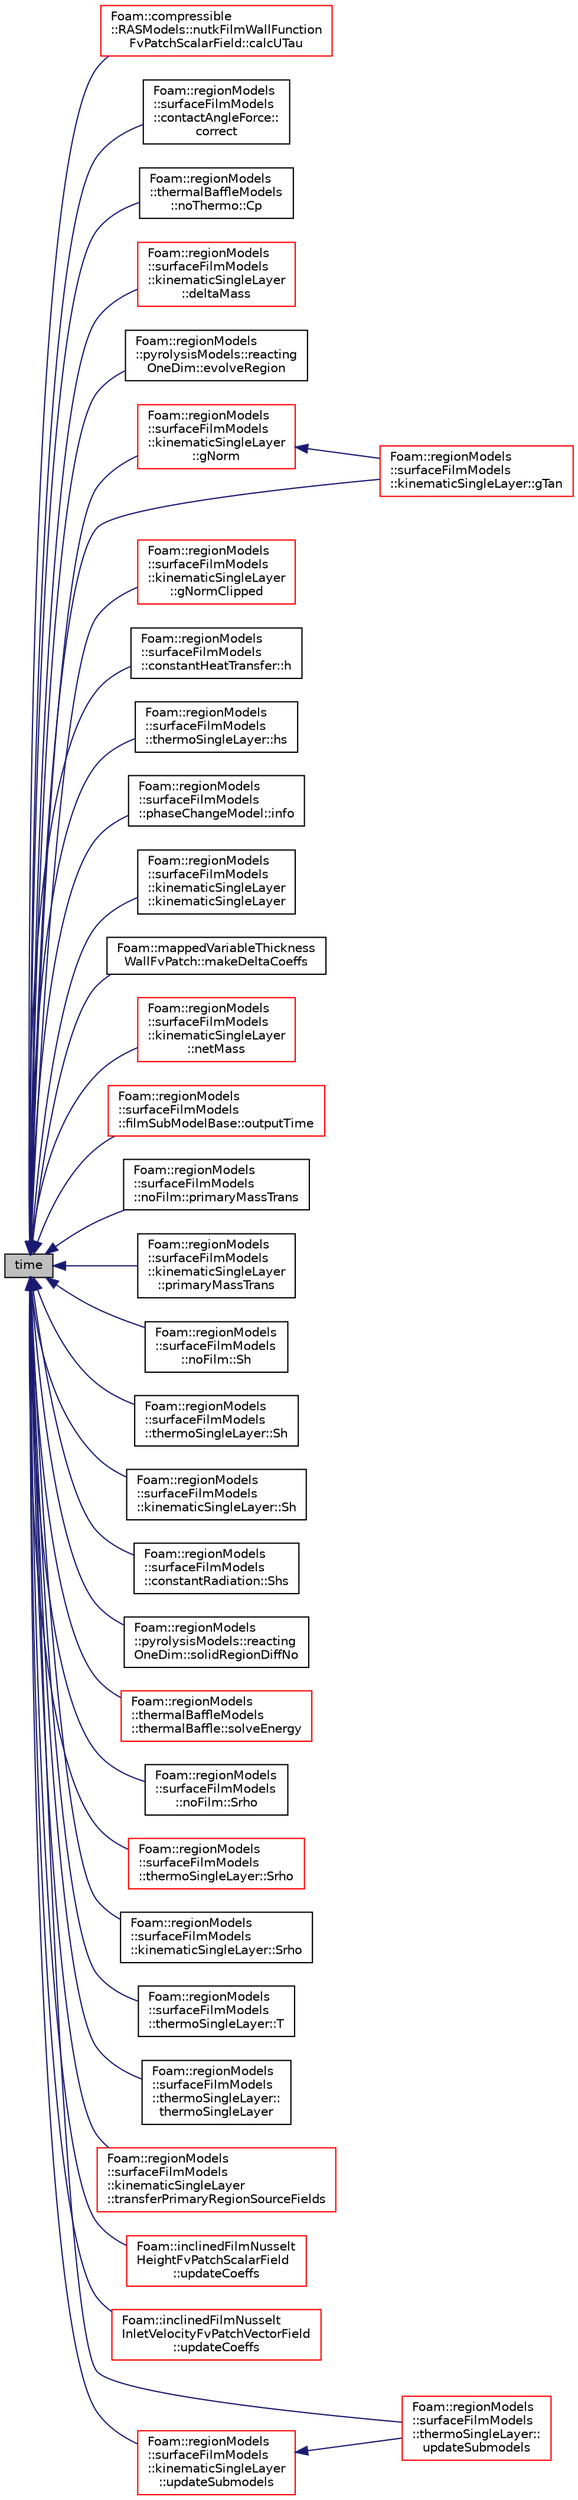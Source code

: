 digraph "time"
{
  bgcolor="transparent";
  edge [fontname="Helvetica",fontsize="10",labelfontname="Helvetica",labelfontsize="10"];
  node [fontname="Helvetica",fontsize="10",shape=record];
  rankdir="LR";
  Node1 [label="time",height=0.2,width=0.4,color="black", fillcolor="grey75", style="filled", fontcolor="black"];
  Node1 -> Node2 [dir="back",color="midnightblue",fontsize="10",style="solid",fontname="Helvetica"];
  Node2 [label="Foam::compressible\l::RASModels::nutkFilmWallFunction\lFvPatchScalarField::calcUTau",height=0.2,width=0.4,color="red",URL="$a01677.html#a1531610b3f6b7efe703bfbecd07f0b66",tooltip="Calculate the friction velocity. "];
  Node1 -> Node3 [dir="back",color="midnightblue",fontsize="10",style="solid",fontname="Helvetica"];
  Node3 [label="Foam::regionModels\l::surfaceFilmModels\l::contactAngleForce::\lcorrect",height=0.2,width=0.4,color="black",URL="$a00398.html#ae8286cb1594f9b26a1c5291173459307",tooltip="Correct. "];
  Node1 -> Node4 [dir="back",color="midnightblue",fontsize="10",style="solid",fontname="Helvetica"];
  Node4 [label="Foam::regionModels\l::thermalBaffleModels\l::noThermo::Cp",height=0.2,width=0.4,color="black",URL="$a01659.html#a64af6076b376461399d8dac9d9e3072c",tooltip="Return the film specific heat capacity [J/kg/K]. "];
  Node1 -> Node5 [dir="back",color="midnightblue",fontsize="10",style="solid",fontname="Helvetica"];
  Node5 [label="Foam::regionModels\l::surfaceFilmModels\l::kinematicSingleLayer\l::deltaMass",height=0.2,width=0.4,color="red",URL="$a01237.html#af65ab66d73cd19c226e886a6645cafe1",tooltip="Return the change in film mass due to sources/sinks. "];
  Node1 -> Node6 [dir="back",color="midnightblue",fontsize="10",style="solid",fontname="Helvetica"];
  Node6 [label="Foam::regionModels\l::pyrolysisModels::reacting\lOneDim::evolveRegion",height=0.2,width=0.4,color="black",URL="$a02091.html#afde8f52457f90e83a4eaf49755c19ec9",tooltip="Evolve the pyrolysis equations. "];
  Node1 -> Node7 [dir="back",color="midnightblue",fontsize="10",style="solid",fontname="Helvetica"];
  Node7 [label="Foam::regionModels\l::surfaceFilmModels\l::kinematicSingleLayer\l::gNorm",height=0.2,width=0.4,color="red",URL="$a01237.html#a36b03881846e4652c241b289ffed6ac5",tooltip="Return the gravity normal-to-patch component contribution. "];
  Node7 -> Node8 [dir="back",color="midnightblue",fontsize="10",style="solid",fontname="Helvetica"];
  Node8 [label="Foam::regionModels\l::surfaceFilmModels\l::kinematicSingleLayer::gTan",height=0.2,width=0.4,color="red",URL="$a01237.html#a9d5bca687e0112892d9ce559f58d7b0d",tooltip="Return the gravity tangential component contributions. "];
  Node1 -> Node9 [dir="back",color="midnightblue",fontsize="10",style="solid",fontname="Helvetica"];
  Node9 [label="Foam::regionModels\l::surfaceFilmModels\l::kinematicSingleLayer\l::gNormClipped",height=0.2,width=0.4,color="red",URL="$a01237.html#a67832a61dba0da8c9e97d74abbc12641",tooltip="Return the gravity normal-to-patch component contribution. "];
  Node1 -> Node8 [dir="back",color="midnightblue",fontsize="10",style="solid",fontname="Helvetica"];
  Node1 -> Node10 [dir="back",color="midnightblue",fontsize="10",style="solid",fontname="Helvetica"];
  Node10 [label="Foam::regionModels\l::surfaceFilmModels\l::constantHeatTransfer::h",height=0.2,width=0.4,color="black",URL="$a00371.html#a81fad2fc148108cf751711ae8259fcc8",tooltip="Return the heat transfer coefficient [W/m2/K]. "];
  Node1 -> Node11 [dir="back",color="midnightblue",fontsize="10",style="solid",fontname="Helvetica"];
  Node11 [label="Foam::regionModels\l::surfaceFilmModels\l::thermoSingleLayer::hs",height=0.2,width=0.4,color="black",URL="$a02601.html#ad5ef3d7b5984752155bec89abb8e737c",tooltip="Return sensible enthalpy as a function of temperature. "];
  Node1 -> Node12 [dir="back",color="midnightblue",fontsize="10",style="solid",fontname="Helvetica"];
  Node12 [label="Foam::regionModels\l::surfaceFilmModels\l::phaseChangeModel::info",height=0.2,width=0.4,color="black",URL="$a01835.html#a6665e6d3c0f15223f8e756baa15ed07b",tooltip="Provide some feedback. "];
  Node1 -> Node13 [dir="back",color="midnightblue",fontsize="10",style="solid",fontname="Helvetica"];
  Node13 [label="Foam::regionModels\l::surfaceFilmModels\l::kinematicSingleLayer\l::kinematicSingleLayer",height=0.2,width=0.4,color="black",URL="$a01237.html#a14eca3a31a140f9c312c803d4517b361",tooltip="Construct from components. "];
  Node1 -> Node14 [dir="back",color="midnightblue",fontsize="10",style="solid",fontname="Helvetica"];
  Node14 [label="Foam::mappedVariableThickness\lWallFvPatch::makeDeltaCoeffs",height=0.2,width=0.4,color="black",URL="$a01425.html#ad9682d24a510212d63c1a85520aec880",tooltip="Read neighbour cell distances from dictionary. "];
  Node1 -> Node15 [dir="back",color="midnightblue",fontsize="10",style="solid",fontname="Helvetica"];
  Node15 [label="Foam::regionModels\l::surfaceFilmModels\l::kinematicSingleLayer\l::netMass",height=0.2,width=0.4,color="red",URL="$a01237.html#a089f02e1b30b9a17fd7380c2ce39a0f9",tooltip="Return the net film mass available over the next integration. "];
  Node1 -> Node16 [dir="back",color="midnightblue",fontsize="10",style="solid",fontname="Helvetica"];
  Node16 [label="Foam::regionModels\l::surfaceFilmModels\l::filmSubModelBase::outputTime",height=0.2,width=0.4,color="red",URL="$a00788.html#a4c739173bf75a87e1b6535c2431f1229",tooltip="Flag to indicate when to write a property. "];
  Node1 -> Node17 [dir="back",color="midnightblue",fontsize="10",style="solid",fontname="Helvetica"];
  Node17 [label="Foam::regionModels\l::surfaceFilmModels\l::noFilm::primaryMassTrans",height=0.2,width=0.4,color="black",URL="$a01606.html#adf0ca2b263241fbaad781ee8f429cb2c",tooltip="Return mass transfer source - Eulerian phase only. "];
  Node1 -> Node18 [dir="back",color="midnightblue",fontsize="10",style="solid",fontname="Helvetica"];
  Node18 [label="Foam::regionModels\l::surfaceFilmModels\l::kinematicSingleLayer\l::primaryMassTrans",height=0.2,width=0.4,color="black",URL="$a01237.html#adf0ca2b263241fbaad781ee8f429cb2c",tooltip="Return mass transfer source - Eulerian phase only. "];
  Node1 -> Node19 [dir="back",color="midnightblue",fontsize="10",style="solid",fontname="Helvetica"];
  Node19 [label="Foam::regionModels\l::surfaceFilmModels\l::noFilm::Sh",height=0.2,width=0.4,color="black",URL="$a01606.html#a425e4d0baae7f276c62bf285bbc8f1a8",tooltip="Return enthalpy source - Eulerian phase only. "];
  Node1 -> Node20 [dir="back",color="midnightblue",fontsize="10",style="solid",fontname="Helvetica"];
  Node20 [label="Foam::regionModels\l::surfaceFilmModels\l::thermoSingleLayer::Sh",height=0.2,width=0.4,color="black",URL="$a02601.html#a425e4d0baae7f276c62bf285bbc8f1a8",tooltip="Return enthalpy source - Eulerian phase only. "];
  Node1 -> Node21 [dir="back",color="midnightblue",fontsize="10",style="solid",fontname="Helvetica"];
  Node21 [label="Foam::regionModels\l::surfaceFilmModels\l::kinematicSingleLayer::Sh",height=0.2,width=0.4,color="black",URL="$a01237.html#a425e4d0baae7f276c62bf285bbc8f1a8",tooltip="Return enthalpy source - Eulerian phase only. "];
  Node1 -> Node22 [dir="back",color="midnightblue",fontsize="10",style="solid",fontname="Helvetica"];
  Node22 [label="Foam::regionModels\l::surfaceFilmModels\l::constantRadiation::Shs",height=0.2,width=0.4,color="black",URL="$a00382.html#a23a3971156c3d03fd32bb22f87681ab2",tooltip="Return the radiation sensible enthalpy source. "];
  Node1 -> Node23 [dir="back",color="midnightblue",fontsize="10",style="solid",fontname="Helvetica"];
  Node23 [label="Foam::regionModels\l::pyrolysisModels::reacting\lOneDim::solidRegionDiffNo",height=0.2,width=0.4,color="black",URL="$a02091.html#a689680eb71a05f6bb1be9068faf025e7",tooltip="Mean diffusion number of the solid region. "];
  Node1 -> Node24 [dir="back",color="midnightblue",fontsize="10",style="solid",fontname="Helvetica"];
  Node24 [label="Foam::regionModels\l::thermalBaffleModels\l::thermalBaffle::solveEnergy",height=0.2,width=0.4,color="red",URL="$a02578.html#a533e6e7fb2c00cd976a89d545355000c",tooltip="Solve energy equation. "];
  Node1 -> Node25 [dir="back",color="midnightblue",fontsize="10",style="solid",fontname="Helvetica"];
  Node25 [label="Foam::regionModels\l::surfaceFilmModels\l::noFilm::Srho",height=0.2,width=0.4,color="black",URL="$a01606.html#a0d934b56b1d65fceffbe07a692719aa2",tooltip="Return total mass source - Eulerian phase only. "];
  Node1 -> Node26 [dir="back",color="midnightblue",fontsize="10",style="solid",fontname="Helvetica"];
  Node26 [label="Foam::regionModels\l::surfaceFilmModels\l::thermoSingleLayer::Srho",height=0.2,width=0.4,color="red",URL="$a02601.html#a0d934b56b1d65fceffbe07a692719aa2",tooltip="Return total mass source - Eulerian phase only. "];
  Node1 -> Node27 [dir="back",color="midnightblue",fontsize="10",style="solid",fontname="Helvetica"];
  Node27 [label="Foam::regionModels\l::surfaceFilmModels\l::kinematicSingleLayer::Srho",height=0.2,width=0.4,color="black",URL="$a01237.html#a0d934b56b1d65fceffbe07a692719aa2",tooltip="Return total mass source - Eulerian phase only. "];
  Node1 -> Node28 [dir="back",color="midnightblue",fontsize="10",style="solid",fontname="Helvetica"];
  Node28 [label="Foam::regionModels\l::surfaceFilmModels\l::thermoSingleLayer::T",height=0.2,width=0.4,color="black",URL="$a02601.html#a5f39bf492a7742e143f788e7457c5488",tooltip="Return temperature as a function of sensible enthalpy. "];
  Node1 -> Node29 [dir="back",color="midnightblue",fontsize="10",style="solid",fontname="Helvetica"];
  Node29 [label="Foam::regionModels\l::surfaceFilmModels\l::thermoSingleLayer::\lthermoSingleLayer",height=0.2,width=0.4,color="black",URL="$a02601.html#a599169c7bc33623aea76634f78847295",tooltip="Construct from components. "];
  Node1 -> Node30 [dir="back",color="midnightblue",fontsize="10",style="solid",fontname="Helvetica"];
  Node30 [label="Foam::regionModels\l::surfaceFilmModels\l::kinematicSingleLayer\l::transferPrimaryRegionSourceFields",height=0.2,width=0.4,color="red",URL="$a01237.html#ad280476804f72e6d48d182e2d0814a46",tooltip="Transfer source fields from the primary region to the film region. "];
  Node1 -> Node31 [dir="back",color="midnightblue",fontsize="10",style="solid",fontname="Helvetica"];
  Node31 [label="Foam::inclinedFilmNusselt\lHeightFvPatchScalarField\l::updateCoeffs",height=0.2,width=0.4,color="red",URL="$a01040.html#a7e24eafac629d3733181cd942d4c902f",tooltip="Update the coefficients associated with the patch field. "];
  Node1 -> Node32 [dir="back",color="midnightblue",fontsize="10",style="solid",fontname="Helvetica"];
  Node32 [label="Foam::inclinedFilmNusselt\lInletVelocityFvPatchVectorField\l::updateCoeffs",height=0.2,width=0.4,color="red",URL="$a01041.html#a7e24eafac629d3733181cd942d4c902f",tooltip="Update the coefficients associated with the patch field. "];
  Node1 -> Node33 [dir="back",color="midnightblue",fontsize="10",style="solid",fontname="Helvetica"];
  Node33 [label="Foam::regionModels\l::surfaceFilmModels\l::thermoSingleLayer::\lupdateSubmodels",height=0.2,width=0.4,color="red",URL="$a02601.html#ac501f71648abc1a44b77ea4fcb9b2732",tooltip="Update the film sub-models. "];
  Node1 -> Node34 [dir="back",color="midnightblue",fontsize="10",style="solid",fontname="Helvetica"];
  Node34 [label="Foam::regionModels\l::surfaceFilmModels\l::kinematicSingleLayer\l::updateSubmodels",height=0.2,width=0.4,color="red",URL="$a01237.html#ac501f71648abc1a44b77ea4fcb9b2732",tooltip="Update the film sub-models. "];
  Node34 -> Node33 [dir="back",color="midnightblue",fontsize="10",style="solid",fontname="Helvetica"];
}
